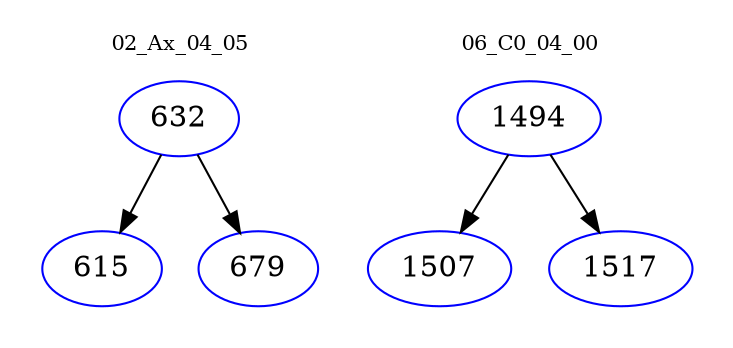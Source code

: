 digraph{
subgraph cluster_0 {
color = white
label = "02_Ax_04_05";
fontsize=10;
T0_632 [label="632", color="blue"]
T0_632 -> T0_615 [color="black"]
T0_615 [label="615", color="blue"]
T0_632 -> T0_679 [color="black"]
T0_679 [label="679", color="blue"]
}
subgraph cluster_1 {
color = white
label = "06_C0_04_00";
fontsize=10;
T1_1494 [label="1494", color="blue"]
T1_1494 -> T1_1507 [color="black"]
T1_1507 [label="1507", color="blue"]
T1_1494 -> T1_1517 [color="black"]
T1_1517 [label="1517", color="blue"]
}
}
